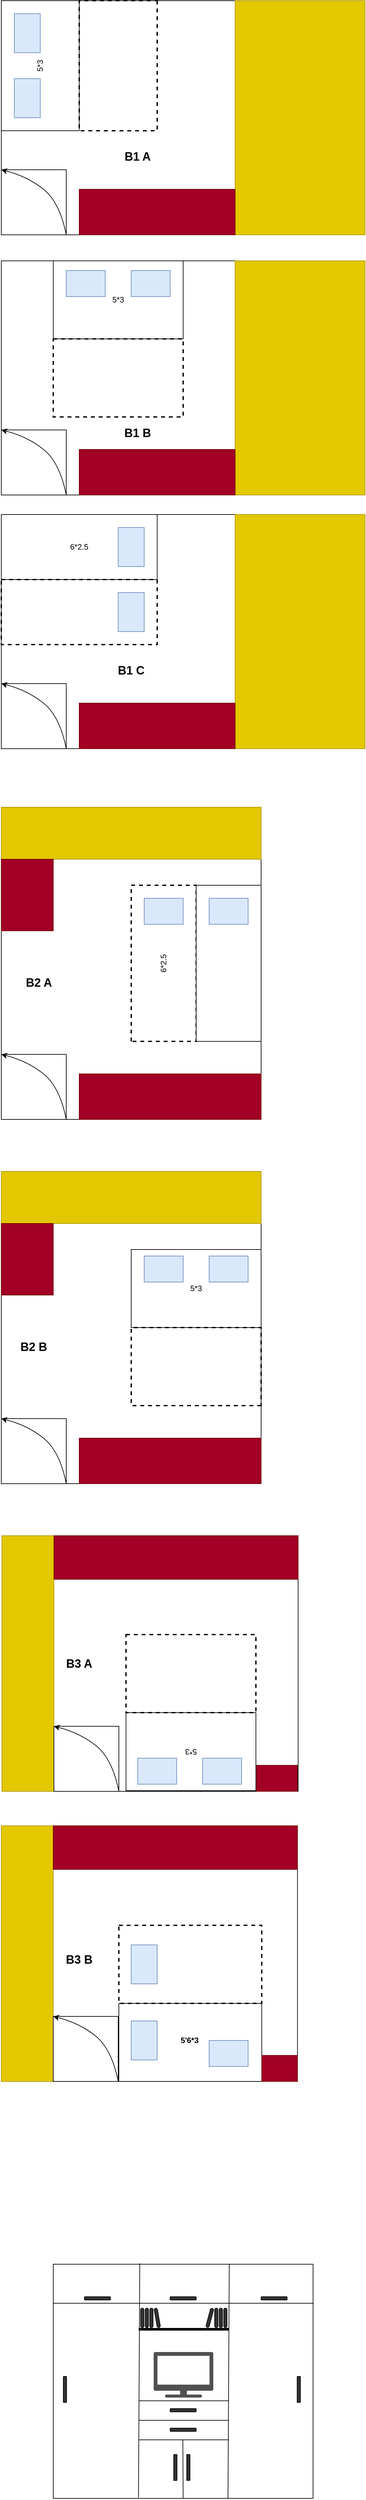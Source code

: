 <mxfile version="14.7.6" type="github">
  <diagram id="ZkYAFQrB4FQ_Co6BY5Ft" name="Page-1">
    <mxGraphModel dx="1319" dy="1537" grid="1" gridSize="10" guides="1" tooltips="1" connect="1" arrows="1" fold="1" page="0" pageScale="1" pageWidth="827" pageHeight="1169" math="0" shadow="0">
      <root>
        <mxCell id="0" />
        <mxCell id="1" parent="0" />
        <mxCell id="LpJt9IebrQdKaDS4yMnM-16" value="" style="whiteSpace=wrap;html=1;fillColor=none;" parent="1" vertex="1">
          <mxGeometry x="-720" y="-370" width="360" height="360" as="geometry" />
        </mxCell>
        <mxCell id="LpJt9IebrQdKaDS4yMnM-1" value="" style="whiteSpace=wrap;html=1;fillColor=none;" parent="1" vertex="1">
          <mxGeometry x="-720" y="-760" width="360" height="360" as="geometry" />
        </mxCell>
        <mxCell id="LpJt9IebrQdKaDS4yMnM-3" value="" style="rounded=0;whiteSpace=wrap;html=1;fillColor=#e3c800;strokeColor=#B09500;fontColor=#ffffff;" parent="1" vertex="1">
          <mxGeometry x="-360" y="-760" width="200" height="360" as="geometry" />
        </mxCell>
        <mxCell id="LpJt9IebrQdKaDS4yMnM-6" value="" style="rounded=0;whiteSpace=wrap;html=1;fillColor=#a20025;strokeColor=#6F0000;fontColor=#ffffff;" parent="1" vertex="1">
          <mxGeometry x="-600" y="-470" width="240" height="70" as="geometry" />
        </mxCell>
        <mxCell id="LpJt9IebrQdKaDS4yMnM-12" value="" style="group;dashed=1;strokeWidth=2;" parent="1" vertex="1" connectable="0">
          <mxGeometry x="-640" y="-760" width="200" height="240" as="geometry" />
        </mxCell>
        <mxCell id="LpJt9IebrQdKaDS4yMnM-9" value="5*3" style="rounded=0;whiteSpace=wrap;html=1;" parent="LpJt9IebrQdKaDS4yMnM-12" vertex="1">
          <mxGeometry width="200" height="120" as="geometry" />
        </mxCell>
        <mxCell id="LpJt9IebrQdKaDS4yMnM-10" value="" style="rounded=0;whiteSpace=wrap;html=1;fillColor=none;dashed=1;strokeWidth=2;" parent="LpJt9IebrQdKaDS4yMnM-12" vertex="1">
          <mxGeometry y="120" width="200" height="120" as="geometry" />
        </mxCell>
        <mxCell id="LpJt9IebrQdKaDS4yMnM-146" value="" style="rounded=0;whiteSpace=wrap;html=1;fillColor=#dae8fc;strokeColor=#6c8ebf;rotation=-90;" parent="LpJt9IebrQdKaDS4yMnM-12" vertex="1">
          <mxGeometry x="30" y="5" width="40" height="60" as="geometry" />
        </mxCell>
        <mxCell id="LpJt9IebrQdKaDS4yMnM-147" value="" style="rounded=0;whiteSpace=wrap;html=1;fillColor=#dae8fc;strokeColor=#6c8ebf;rotation=-90;" parent="LpJt9IebrQdKaDS4yMnM-12" vertex="1">
          <mxGeometry x="130" y="5" width="40" height="60" as="geometry" />
        </mxCell>
        <mxCell id="LpJt9IebrQdKaDS4yMnM-18" value="" style="rounded=0;whiteSpace=wrap;html=1;fillColor=#e3c800;strokeColor=#B09500;fontColor=#ffffff;" parent="1" vertex="1">
          <mxGeometry x="-360" y="-370" width="200" height="360" as="geometry" />
        </mxCell>
        <mxCell id="LpJt9IebrQdKaDS4yMnM-20" value="" style="rounded=0;whiteSpace=wrap;html=1;fillColor=#a20025;strokeColor=#6F0000;fontColor=#ffffff;" parent="1" vertex="1">
          <mxGeometry x="-600" y="-80" width="240" height="70" as="geometry" />
        </mxCell>
        <mxCell id="LpJt9IebrQdKaDS4yMnM-32" value="" style="whiteSpace=wrap;html=1;fillColor=none;" parent="1" vertex="1">
          <mxGeometry x="-720" y="-1160" width="360" height="360" as="geometry" />
        </mxCell>
        <mxCell id="LpJt9IebrQdKaDS4yMnM-34" value="" style="rounded=0;whiteSpace=wrap;html=1;fillColor=#e3c800;strokeColor=#B09500;fontColor=#ffffff;" parent="1" vertex="1">
          <mxGeometry x="-360" y="-1160" width="200" height="360" as="geometry" />
        </mxCell>
        <mxCell id="LpJt9IebrQdKaDS4yMnM-36" value="" style="rounded=0;whiteSpace=wrap;html=1;fillColor=#a20025;strokeColor=#6F0000;fontColor=#ffffff;" parent="1" vertex="1">
          <mxGeometry x="-600" y="-870" width="240" height="70" as="geometry" />
        </mxCell>
        <mxCell id="LpJt9IebrQdKaDS4yMnM-37" value="" style="group;rotation=-90;" parent="1" vertex="1" connectable="0">
          <mxGeometry x="-700" y="-1180" width="200" height="240" as="geometry" />
        </mxCell>
        <mxCell id="LpJt9IebrQdKaDS4yMnM-40" value="" style="group;rotation=-90;" parent="LpJt9IebrQdKaDS4yMnM-37" vertex="1" connectable="0">
          <mxGeometry width="200" height="240" as="geometry" />
        </mxCell>
        <mxCell id="LpJt9IebrQdKaDS4yMnM-38" value="5*3" style="rounded=0;whiteSpace=wrap;html=1;direction=west;rotation=-90;" parent="LpJt9IebrQdKaDS4yMnM-40" vertex="1">
          <mxGeometry x="-60" y="60" width="200" height="120" as="geometry" />
        </mxCell>
        <mxCell id="LpJt9IebrQdKaDS4yMnM-39" value="" style="rounded=0;whiteSpace=wrap;html=1;direction=west;rotation=-90;fillColor=none;dashed=1;strokeWidth=2;" parent="LpJt9IebrQdKaDS4yMnM-40" vertex="1">
          <mxGeometry x="60" y="60" width="200" height="120" as="geometry" />
        </mxCell>
        <mxCell id="LpJt9IebrQdKaDS4yMnM-143" value="" style="rounded=0;whiteSpace=wrap;html=1;fillColor=#dae8fc;strokeColor=#6c8ebf;" parent="LpJt9IebrQdKaDS4yMnM-40" vertex="1">
          <mxGeometry y="40" width="40" height="60" as="geometry" />
        </mxCell>
        <mxCell id="LpJt9IebrQdKaDS4yMnM-145" value="" style="rounded=0;whiteSpace=wrap;html=1;fillColor=#dae8fc;strokeColor=#6c8ebf;rotation=-180;" parent="LpJt9IebrQdKaDS4yMnM-40" vertex="1">
          <mxGeometry y="140" width="40" height="60" as="geometry" />
        </mxCell>
        <mxCell id="LpJt9IebrQdKaDS4yMnM-14" value="6*2.5" style="rounded=0;whiteSpace=wrap;html=1;" parent="1" vertex="1">
          <mxGeometry x="-720" y="-370" width="240" height="100" as="geometry" />
        </mxCell>
        <mxCell id="LpJt9IebrQdKaDS4yMnM-15" value="" style="rounded=0;whiteSpace=wrap;html=1;fillColor=none;dashed=1;strokeWidth=2;" parent="1" vertex="1">
          <mxGeometry x="-720" y="-270" width="240" height="100" as="geometry" />
        </mxCell>
        <mxCell id="LpJt9IebrQdKaDS4yMnM-49" value="" style="rounded=0;whiteSpace=wrap;html=1;fillColor=#dae8fc;strokeColor=#6c8ebf;" parent="1" vertex="1">
          <mxGeometry x="-540" y="-350" width="40" height="60" as="geometry" />
        </mxCell>
        <mxCell id="LpJt9IebrQdKaDS4yMnM-50" value="" style="rounded=0;whiteSpace=wrap;html=1;fillColor=#dae8fc;strokeColor=#6c8ebf;" parent="1" vertex="1">
          <mxGeometry x="-540" y="-250" width="40" height="60" as="geometry" />
        </mxCell>
        <mxCell id="LpJt9IebrQdKaDS4yMnM-88" value="" style="whiteSpace=wrap;html=1;fillColor=none;" parent="1" vertex="1">
          <mxGeometry x="-639" y="1200" width="376" height="393" as="geometry" />
        </mxCell>
        <mxCell id="LpJt9IebrQdKaDS4yMnM-90" value="" style="rounded=0;whiteSpace=wrap;html=1;fillColor=#e3c800;strokeColor=#B09500;fontColor=#ffffff;" parent="1" vertex="1">
          <mxGeometry x="-719" y="1200" width="80" height="393" as="geometry" />
        </mxCell>
        <mxCell id="LpJt9IebrQdKaDS4yMnM-91" value="" style="rounded=0;whiteSpace=wrap;html=1;fillColor=#a20025;strokeColor=#6F0000;fontColor=#ffffff;" parent="1" vertex="1">
          <mxGeometry x="-639" y="1200" width="376" height="67" as="geometry" />
        </mxCell>
        <mxCell id="LpJt9IebrQdKaDS4yMnM-97" value="" style="rounded=0;whiteSpace=wrap;html=1;fillColor=#a20025;strokeColor=#6F0000;fontColor=#ffffff;" parent="1" vertex="1">
          <mxGeometry x="-328" y="1553" width="64" height="40" as="geometry" />
        </mxCell>
        <mxCell id="LpJt9IebrQdKaDS4yMnM-98" value="" style="group;rotation=-180;" parent="1" vertex="1" connectable="0">
          <mxGeometry x="-528" y="1352" width="200" height="240" as="geometry" />
        </mxCell>
        <mxCell id="LpJt9IebrQdKaDS4yMnM-99" value="" style="group;rotation=-180;fillColor=none;dashed=1;strokeWidth=2;" parent="LpJt9IebrQdKaDS4yMnM-98" vertex="1" connectable="0">
          <mxGeometry width="200" height="240" as="geometry" />
        </mxCell>
        <mxCell id="LpJt9IebrQdKaDS4yMnM-100" value="5*3" style="rounded=0;whiteSpace=wrap;html=1;direction=west;rotation=-180;" parent="LpJt9IebrQdKaDS4yMnM-99" vertex="1">
          <mxGeometry y="120" width="200" height="120" as="geometry" />
        </mxCell>
        <mxCell id="LpJt9IebrQdKaDS4yMnM-101" value="" style="rounded=0;whiteSpace=wrap;html=1;direction=west;rotation=-180;fillColor=none;dashed=1;strokeWidth=2;" parent="LpJt9IebrQdKaDS4yMnM-99" vertex="1">
          <mxGeometry width="200" height="120" as="geometry" />
        </mxCell>
        <mxCell id="LpJt9IebrQdKaDS4yMnM-171" value="" style="rounded=0;whiteSpace=wrap;html=1;fillColor=#dae8fc;strokeColor=#6c8ebf;rotation=-90;" parent="LpJt9IebrQdKaDS4yMnM-99" vertex="1">
          <mxGeometry x="28" y="180" width="40" height="60" as="geometry" />
        </mxCell>
        <mxCell id="LpJt9IebrQdKaDS4yMnM-172" value="" style="rounded=0;whiteSpace=wrap;html=1;fillColor=#dae8fc;strokeColor=#6c8ebf;rotation=-90;" parent="LpJt9IebrQdKaDS4yMnM-99" vertex="1">
          <mxGeometry x="128" y="180" width="40" height="60" as="geometry" />
        </mxCell>
        <mxCell id="LpJt9IebrQdKaDS4yMnM-107" value="" style="whiteSpace=wrap;html=1;fillColor=none;" parent="1" vertex="1">
          <mxGeometry x="-640" y="1646" width="376" height="393" as="geometry" />
        </mxCell>
        <mxCell id="LpJt9IebrQdKaDS4yMnM-109" value="" style="rounded=0;whiteSpace=wrap;html=1;fillColor=#e3c800;strokeColor=#B09500;fontColor=#ffffff;" parent="1" vertex="1">
          <mxGeometry x="-720" y="1646" width="80" height="393" as="geometry" />
        </mxCell>
        <mxCell id="LpJt9IebrQdKaDS4yMnM-110" value="" style="rounded=0;whiteSpace=wrap;html=1;fillColor=#a20025;strokeColor=#6F0000;fontColor=#ffffff;" parent="1" vertex="1">
          <mxGeometry x="-640" y="1646" width="376" height="67" as="geometry" />
        </mxCell>
        <mxCell id="LpJt9IebrQdKaDS4yMnM-117" value="" style="group;rotation=-180;" parent="1" vertex="1" connectable="0">
          <mxGeometry x="-520" y="1799" width="200" height="240" as="geometry" />
        </mxCell>
        <mxCell id="LpJt9IebrQdKaDS4yMnM-118" value="" style="group;rotation=-180;fillColor=none;" parent="LpJt9IebrQdKaDS4yMnM-117" vertex="1" connectable="0">
          <mxGeometry x="-20" y="-3" width="200" height="240" as="geometry" />
        </mxCell>
        <mxCell id="LpJt9IebrQdKaDS4yMnM-119" value="" style="rounded=0;whiteSpace=wrap;html=1;direction=west;rotation=-180;" parent="LpJt9IebrQdKaDS4yMnM-118" vertex="1">
          <mxGeometry x="1" y="123" width="220" height="120" as="geometry" />
        </mxCell>
        <mxCell id="LpJt9IebrQdKaDS4yMnM-120" value="" style="rounded=0;whiteSpace=wrap;html=1;direction=west;rotation=-180;fillColor=none;dashed=1;strokeWidth=2;" parent="LpJt9IebrQdKaDS4yMnM-118" vertex="1">
          <mxGeometry x="1" y="3" width="220" height="120" as="geometry" />
        </mxCell>
        <mxCell id="LpJt9IebrQdKaDS4yMnM-121" value="" style="rounded=0;whiteSpace=wrap;html=1;fillColor=#dae8fc;strokeColor=#6c8ebf;" parent="LpJt9IebrQdKaDS4yMnM-118" vertex="1">
          <mxGeometry x="20" y="150" width="40" height="60" as="geometry" />
        </mxCell>
        <mxCell id="LpJt9IebrQdKaDS4yMnM-122" value="" style="rounded=0;whiteSpace=wrap;html=1;fillColor=#dae8fc;strokeColor=#6c8ebf;" parent="LpJt9IebrQdKaDS4yMnM-118" vertex="1">
          <mxGeometry x="20" y="33" width="40" height="60" as="geometry" />
        </mxCell>
        <mxCell id="szGgx06OWhjKix8JStCV-1" value="&lt;b&gt;5&#39;6*3&lt;/b&gt;" style="text;html=1;strokeColor=none;fillColor=none;align=center;verticalAlign=middle;whiteSpace=wrap;rounded=0;dashed=1;" parent="LpJt9IebrQdKaDS4yMnM-118" vertex="1">
          <mxGeometry x="90" y="170" width="40" height="20" as="geometry" />
        </mxCell>
        <mxCell id="LpJt9IebrQdKaDS4yMnM-124" value="" style="rounded=0;whiteSpace=wrap;html=1;fillColor=#dae8fc;rotation=90;strokeColor=#6c8ebf;" parent="1" vertex="1">
          <mxGeometry x="-390" y="1966" width="40" height="60" as="geometry" />
        </mxCell>
        <mxCell id="LpJt9IebrQdKaDS4yMnM-132" value="" style="rounded=0;whiteSpace=wrap;html=1;fillColor=#a20025;strokeColor=#6F0000;fontColor=#ffffff;" parent="1" vertex="1">
          <mxGeometry x="-319" y="1999" width="55" height="40" as="geometry" />
        </mxCell>
        <mxCell id="LpJt9IebrQdKaDS4yMnM-139" value="" style="group" parent="1" vertex="1" connectable="0">
          <mxGeometry x="-720" y="-900" width="100" height="100" as="geometry" />
        </mxCell>
        <mxCell id="LpJt9IebrQdKaDS4yMnM-33" value="" style="rounded=0;whiteSpace=wrap;html=1;" parent="LpJt9IebrQdKaDS4yMnM-139" vertex="1">
          <mxGeometry width="100" height="100" as="geometry" />
        </mxCell>
        <mxCell id="LpJt9IebrQdKaDS4yMnM-135" value="" style="curved=1;endArrow=classic;html=1;entryX=0;entryY=0;entryDx=0;entryDy=0;exitX=1;exitY=1;exitDx=0;exitDy=0;" parent="LpJt9IebrQdKaDS4yMnM-139" source="LpJt9IebrQdKaDS4yMnM-33" target="LpJt9IebrQdKaDS4yMnM-33" edge="1">
          <mxGeometry width="50" height="50" relative="1" as="geometry">
            <mxPoint x="40" y="80" as="sourcePoint" />
            <mxPoint x="90" y="30" as="targetPoint" />
            <Array as="points">
              <mxPoint x="90" y="50" />
              <mxPoint x="40" y="10" />
            </Array>
          </mxGeometry>
        </mxCell>
        <mxCell id="LpJt9IebrQdKaDS4yMnM-140" value="" style="group" parent="1" vertex="1" connectable="0">
          <mxGeometry x="-720" y="-500" width="100" height="100" as="geometry" />
        </mxCell>
        <mxCell id="LpJt9IebrQdKaDS4yMnM-141" value="" style="rounded=0;whiteSpace=wrap;html=1;" parent="LpJt9IebrQdKaDS4yMnM-140" vertex="1">
          <mxGeometry width="100" height="100" as="geometry" />
        </mxCell>
        <mxCell id="LpJt9IebrQdKaDS4yMnM-142" value="" style="curved=1;endArrow=classic;html=1;entryX=0;entryY=0;entryDx=0;entryDy=0;exitX=1;exitY=1;exitDx=0;exitDy=0;" parent="LpJt9IebrQdKaDS4yMnM-140" source="LpJt9IebrQdKaDS4yMnM-141" target="LpJt9IebrQdKaDS4yMnM-141" edge="1">
          <mxGeometry width="50" height="50" relative="1" as="geometry">
            <mxPoint x="40" y="80" as="sourcePoint" />
            <mxPoint x="90" y="30" as="targetPoint" />
            <Array as="points">
              <mxPoint x="90" y="50" />
              <mxPoint x="40" y="10" />
            </Array>
          </mxGeometry>
        </mxCell>
        <mxCell id="LpJt9IebrQdKaDS4yMnM-148" value="" style="group" parent="1" vertex="1" connectable="0">
          <mxGeometry x="-720" y="-110" width="100" height="100" as="geometry" />
        </mxCell>
        <mxCell id="LpJt9IebrQdKaDS4yMnM-149" value="" style="rounded=0;whiteSpace=wrap;html=1;" parent="LpJt9IebrQdKaDS4yMnM-148" vertex="1">
          <mxGeometry width="100" height="100" as="geometry" />
        </mxCell>
        <mxCell id="LpJt9IebrQdKaDS4yMnM-150" value="" style="curved=1;endArrow=classic;html=1;entryX=0;entryY=0;entryDx=0;entryDy=0;exitX=1;exitY=1;exitDx=0;exitDy=0;" parent="LpJt9IebrQdKaDS4yMnM-148" source="LpJt9IebrQdKaDS4yMnM-149" target="LpJt9IebrQdKaDS4yMnM-149" edge="1">
          <mxGeometry width="50" height="50" relative="1" as="geometry">
            <mxPoint x="40" y="80" as="sourcePoint" />
            <mxPoint x="90" y="30" as="targetPoint" />
            <Array as="points">
              <mxPoint x="90" y="50" />
              <mxPoint x="40" y="10" />
            </Array>
          </mxGeometry>
        </mxCell>
        <mxCell id="LpJt9IebrQdKaDS4yMnM-154" value="" style="group;rotation=0;" parent="1" vertex="1" connectable="0">
          <mxGeometry x="-722" y="80.0" width="401" height="480" as="geometry" />
        </mxCell>
        <mxCell id="LpJt9IebrQdKaDS4yMnM-52" value="" style="whiteSpace=wrap;html=1;fillColor=none;rotation=0;" parent="LpJt9IebrQdKaDS4yMnM-154" vertex="1">
          <mxGeometry x="2" y="80" width="400" height="400" as="geometry" />
        </mxCell>
        <mxCell id="LpJt9IebrQdKaDS4yMnM-54" value="" style="rounded=0;whiteSpace=wrap;html=1;fillColor=#e3c800;strokeColor=#B09500;fontColor=#ffffff;rotation=-90;" parent="LpJt9IebrQdKaDS4yMnM-154" vertex="1">
          <mxGeometry x="162" y="-160" width="80" height="400" as="geometry" />
        </mxCell>
        <mxCell id="LpJt9IebrQdKaDS4yMnM-56" value="" style="rounded=0;whiteSpace=wrap;html=1;fillColor=#a20025;strokeColor=#6F0000;fontColor=#ffffff;rotation=0;" parent="LpJt9IebrQdKaDS4yMnM-154" vertex="1">
          <mxGeometry x="122" y="410" width="280" height="70" as="geometry" />
        </mxCell>
        <mxCell id="LpJt9IebrQdKaDS4yMnM-62" value="" style="rounded=0;whiteSpace=wrap;html=1;fillColor=#a20025;strokeColor=#6F0000;fontColor=#ffffff;rotation=0;" parent="LpJt9IebrQdKaDS4yMnM-154" vertex="1">
          <mxGeometry x="2" y="80" width="80" height="110" as="geometry" />
        </mxCell>
        <mxCell id="LpJt9IebrQdKaDS4yMnM-57" value="6*2.5" style="rounded=0;whiteSpace=wrap;html=1;rotation=-90;fillColor=none;dashed=1;strokeWidth=2;" parent="LpJt9IebrQdKaDS4yMnM-154" vertex="1">
          <mxGeometry x="132" y="190" width="240" height="100" as="geometry" />
        </mxCell>
        <mxCell id="LpJt9IebrQdKaDS4yMnM-58" value="" style="rounded=0;whiteSpace=wrap;html=1;rotation=-90;" parent="LpJt9IebrQdKaDS4yMnM-154" vertex="1">
          <mxGeometry x="232" y="190" width="240" height="100" as="geometry" />
        </mxCell>
        <mxCell id="LpJt9IebrQdKaDS4yMnM-59" value="" style="rounded=0;whiteSpace=wrap;html=1;fillColor=#dae8fc;strokeColor=#6c8ebf;rotation=-90;" parent="LpJt9IebrQdKaDS4yMnM-154" vertex="1">
          <mxGeometry x="232" y="130" width="40" height="60" as="geometry" />
        </mxCell>
        <mxCell id="LpJt9IebrQdKaDS4yMnM-60" value="" style="rounded=0;whiteSpace=wrap;html=1;fillColor=#dae8fc;strokeColor=#6c8ebf;rotation=-90;" parent="LpJt9IebrQdKaDS4yMnM-154" vertex="1">
          <mxGeometry x="332" y="130" width="40" height="60" as="geometry" />
        </mxCell>
        <mxCell id="LpJt9IebrQdKaDS4yMnM-177" value="&lt;b&gt;&lt;font style=&quot;font-size: 18px&quot;&gt;B2 A&lt;/font&gt;&lt;/b&gt;" style="text;html=1;strokeColor=none;fillColor=none;align=center;verticalAlign=middle;whiteSpace=wrap;rounded=0;dashed=1;" parent="LpJt9IebrQdKaDS4yMnM-154" vertex="1">
          <mxGeometry x="30" y="260" width="60" height="20" as="geometry" />
        </mxCell>
        <mxCell id="LpJt9IebrQdKaDS4yMnM-151" value="" style="group;rotation=0;" parent="LpJt9IebrQdKaDS4yMnM-154" vertex="1" connectable="0">
          <mxGeometry x="2" y="380" width="100" height="100" as="geometry" />
        </mxCell>
        <mxCell id="LpJt9IebrQdKaDS4yMnM-152" value="" style="rounded=0;whiteSpace=wrap;html=1;rotation=0;" parent="LpJt9IebrQdKaDS4yMnM-151" vertex="1">
          <mxGeometry width="100" height="100" as="geometry" />
        </mxCell>
        <mxCell id="LpJt9IebrQdKaDS4yMnM-153" value="" style="curved=1;endArrow=classic;html=1;entryX=0;entryY=0;entryDx=0;entryDy=0;exitX=1;exitY=1;exitDx=0;exitDy=0;" parent="LpJt9IebrQdKaDS4yMnM-151" source="LpJt9IebrQdKaDS4yMnM-152" target="LpJt9IebrQdKaDS4yMnM-152" edge="1">
          <mxGeometry width="50" height="50" relative="1" as="geometry">
            <mxPoint x="40" y="80" as="sourcePoint" />
            <mxPoint x="90" y="30" as="targetPoint" />
            <Array as="points">
              <mxPoint x="90" y="50" />
              <mxPoint x="40" y="10" />
            </Array>
          </mxGeometry>
        </mxCell>
        <mxCell id="LpJt9IebrQdKaDS4yMnM-158" value="" style="group;rotation=0;" parent="1" vertex="1" connectable="0">
          <mxGeometry x="-720" y="640" width="400" height="480" as="geometry" />
        </mxCell>
        <mxCell id="LpJt9IebrQdKaDS4yMnM-63" value="" style="whiteSpace=wrap;html=1;fillColor=none;rotation=0;" parent="LpJt9IebrQdKaDS4yMnM-158" vertex="1">
          <mxGeometry y="80" width="400" height="400" as="geometry" />
        </mxCell>
        <mxCell id="LpJt9IebrQdKaDS4yMnM-65" value="" style="rounded=0;whiteSpace=wrap;html=1;fillColor=#e3c800;strokeColor=#B09500;fontColor=#ffffff;rotation=-90;" parent="LpJt9IebrQdKaDS4yMnM-158" vertex="1">
          <mxGeometry x="160" y="-160" width="80" height="400" as="geometry" />
        </mxCell>
        <mxCell id="LpJt9IebrQdKaDS4yMnM-67" value="" style="rounded=0;whiteSpace=wrap;html=1;fillColor=#a20025;strokeColor=#6F0000;fontColor=#ffffff;rotation=0;" parent="LpJt9IebrQdKaDS4yMnM-158" vertex="1">
          <mxGeometry x="120" y="410" width="280" height="70" as="geometry" />
        </mxCell>
        <mxCell id="LpJt9IebrQdKaDS4yMnM-73" value="" style="rounded=0;whiteSpace=wrap;html=1;fillColor=#a20025;strokeColor=#6F0000;fontColor=#ffffff;rotation=0;" parent="LpJt9IebrQdKaDS4yMnM-158" vertex="1">
          <mxGeometry y="80" width="80" height="110" as="geometry" />
        </mxCell>
        <mxCell id="LpJt9IebrQdKaDS4yMnM-74" value="" style="group;rotation=0;" parent="LpJt9IebrQdKaDS4yMnM-158" vertex="1" connectable="0">
          <mxGeometry x="200" y="120" width="200" height="240" as="geometry" />
        </mxCell>
        <mxCell id="LpJt9IebrQdKaDS4yMnM-75" value="" style="group;rotation=0;fillColor=none;" parent="LpJt9IebrQdKaDS4yMnM-74" vertex="1" connectable="0">
          <mxGeometry width="200" height="240" as="geometry" />
        </mxCell>
        <mxCell id="LpJt9IebrQdKaDS4yMnM-76" value="5*3" style="rounded=0;whiteSpace=wrap;html=1;direction=west;rotation=0;" parent="LpJt9IebrQdKaDS4yMnM-75" vertex="1">
          <mxGeometry width="200" height="120" as="geometry" />
        </mxCell>
        <mxCell id="LpJt9IebrQdKaDS4yMnM-77" value="" style="rounded=0;whiteSpace=wrap;html=1;direction=west;rotation=0;fillColor=none;dashed=1;strokeWidth=2;" parent="LpJt9IebrQdKaDS4yMnM-75" vertex="1">
          <mxGeometry y="120" width="200" height="120" as="geometry" />
        </mxCell>
        <mxCell id="LpJt9IebrQdKaDS4yMnM-169" value="" style="rounded=0;whiteSpace=wrap;html=1;fillColor=#dae8fc;strokeColor=#6c8ebf;rotation=-90;" parent="LpJt9IebrQdKaDS4yMnM-75" vertex="1">
          <mxGeometry x="30" width="40" height="60" as="geometry" />
        </mxCell>
        <mxCell id="LpJt9IebrQdKaDS4yMnM-170" value="" style="rounded=0;whiteSpace=wrap;html=1;fillColor=#dae8fc;strokeColor=#6c8ebf;rotation=-90;" parent="LpJt9IebrQdKaDS4yMnM-75" vertex="1">
          <mxGeometry x="130" width="40" height="60" as="geometry" />
        </mxCell>
        <mxCell id="LpJt9IebrQdKaDS4yMnM-155" value="" style="group;rotation=0;" parent="LpJt9IebrQdKaDS4yMnM-158" vertex="1" connectable="0">
          <mxGeometry y="380" width="100" height="100" as="geometry" />
        </mxCell>
        <mxCell id="LpJt9IebrQdKaDS4yMnM-156" value="" style="rounded=0;whiteSpace=wrap;html=1;rotation=0;" parent="LpJt9IebrQdKaDS4yMnM-155" vertex="1">
          <mxGeometry width="100" height="100" as="geometry" />
        </mxCell>
        <mxCell id="LpJt9IebrQdKaDS4yMnM-157" value="" style="curved=1;endArrow=classic;html=1;entryX=0;entryY=0;entryDx=0;entryDy=0;exitX=1;exitY=1;exitDx=0;exitDy=0;" parent="LpJt9IebrQdKaDS4yMnM-155" source="LpJt9IebrQdKaDS4yMnM-156" target="LpJt9IebrQdKaDS4yMnM-156" edge="1">
          <mxGeometry width="50" height="50" relative="1" as="geometry">
            <mxPoint x="40" y="80" as="sourcePoint" />
            <mxPoint x="90" y="30" as="targetPoint" />
            <Array as="points">
              <mxPoint x="90" y="50" />
              <mxPoint x="40" y="10" />
            </Array>
          </mxGeometry>
        </mxCell>
        <mxCell id="LpJt9IebrQdKaDS4yMnM-178" value="&lt;b&gt;&lt;font style=&quot;font-size: 18px&quot;&gt;B2 B&lt;/font&gt;&lt;/b&gt;" style="text;html=1;strokeColor=none;fillColor=none;align=center;verticalAlign=middle;whiteSpace=wrap;rounded=0;dashed=1;" parent="LpJt9IebrQdKaDS4yMnM-158" vertex="1">
          <mxGeometry x="20" y="260" width="60" height="20" as="geometry" />
        </mxCell>
        <mxCell id="LpJt9IebrQdKaDS4yMnM-162" value="" style="group" parent="1" vertex="1" connectable="0">
          <mxGeometry x="-639" y="1493" width="100" height="100" as="geometry" />
        </mxCell>
        <mxCell id="LpJt9IebrQdKaDS4yMnM-163" value="" style="rounded=0;whiteSpace=wrap;html=1;" parent="LpJt9IebrQdKaDS4yMnM-162" vertex="1">
          <mxGeometry width="100" height="100" as="geometry" />
        </mxCell>
        <mxCell id="LpJt9IebrQdKaDS4yMnM-164" value="" style="curved=1;endArrow=classic;html=1;entryX=0;entryY=0;entryDx=0;entryDy=0;exitX=1;exitY=1;exitDx=0;exitDy=0;" parent="LpJt9IebrQdKaDS4yMnM-162" source="LpJt9IebrQdKaDS4yMnM-163" target="LpJt9IebrQdKaDS4yMnM-163" edge="1">
          <mxGeometry width="50" height="50" relative="1" as="geometry">
            <mxPoint x="40" y="80" as="sourcePoint" />
            <mxPoint x="90" y="30" as="targetPoint" />
            <Array as="points">
              <mxPoint x="90" y="50" />
              <mxPoint x="40" y="10" />
            </Array>
          </mxGeometry>
        </mxCell>
        <mxCell id="LpJt9IebrQdKaDS4yMnM-165" value="" style="group" parent="1" vertex="1" connectable="0">
          <mxGeometry x="-640" y="1939" width="100" height="100" as="geometry" />
        </mxCell>
        <mxCell id="LpJt9IebrQdKaDS4yMnM-166" value="" style="rounded=0;whiteSpace=wrap;html=1;" parent="LpJt9IebrQdKaDS4yMnM-165" vertex="1">
          <mxGeometry width="100" height="100" as="geometry" />
        </mxCell>
        <mxCell id="LpJt9IebrQdKaDS4yMnM-167" value="" style="curved=1;endArrow=classic;html=1;entryX=0;entryY=0;entryDx=0;entryDy=0;exitX=1;exitY=1;exitDx=0;exitDy=0;" parent="LpJt9IebrQdKaDS4yMnM-165" source="LpJt9IebrQdKaDS4yMnM-166" target="LpJt9IebrQdKaDS4yMnM-166" edge="1">
          <mxGeometry width="50" height="50" relative="1" as="geometry">
            <mxPoint x="40" y="80" as="sourcePoint" />
            <mxPoint x="90" y="30" as="targetPoint" />
            <Array as="points">
              <mxPoint x="90" y="50" />
              <mxPoint x="40" y="10" />
            </Array>
          </mxGeometry>
        </mxCell>
        <mxCell id="LpJt9IebrQdKaDS4yMnM-173" value="&lt;b&gt;&lt;font style=&quot;font-size: 18px&quot;&gt;B1 A&lt;/font&gt;&lt;/b&gt;" style="text;html=1;strokeColor=none;fillColor=none;align=center;verticalAlign=middle;whiteSpace=wrap;rounded=0;dashed=1;" parent="1" vertex="1">
          <mxGeometry x="-540" y="-930" width="60" height="20" as="geometry" />
        </mxCell>
        <mxCell id="LpJt9IebrQdKaDS4yMnM-175" value="&lt;b&gt;&lt;font style=&quot;font-size: 18px&quot;&gt;B1 B&lt;/font&gt;&lt;/b&gt;" style="text;html=1;strokeColor=none;fillColor=none;align=center;verticalAlign=middle;whiteSpace=wrap;rounded=0;dashed=1;" parent="1" vertex="1">
          <mxGeometry x="-540" y="-505" width="60" height="20" as="geometry" />
        </mxCell>
        <mxCell id="LpJt9IebrQdKaDS4yMnM-176" value="&lt;b&gt;&lt;font style=&quot;font-size: 18px&quot;&gt;B1 C&lt;/font&gt;&lt;/b&gt;" style="text;html=1;strokeColor=none;fillColor=none;align=center;verticalAlign=middle;whiteSpace=wrap;rounded=0;dashed=1;" parent="1" vertex="1">
          <mxGeometry x="-550" y="-140" width="60" height="20" as="geometry" />
        </mxCell>
        <mxCell id="LpJt9IebrQdKaDS4yMnM-179" value="&lt;b&gt;&lt;font style=&quot;font-size: 18px&quot;&gt;B3 A&lt;/font&gt;&lt;/b&gt;" style="text;html=1;strokeColor=none;fillColor=none;align=center;verticalAlign=middle;whiteSpace=wrap;rounded=0;dashed=1;" parent="1" vertex="1">
          <mxGeometry x="-630" y="1386.5" width="60" height="20" as="geometry" />
        </mxCell>
        <mxCell id="LpJt9IebrQdKaDS4yMnM-180" value="&lt;b&gt;&lt;font style=&quot;font-size: 18px&quot;&gt;B3 B&lt;/font&gt;&lt;/b&gt;" style="text;html=1;strokeColor=none;fillColor=none;align=center;verticalAlign=middle;whiteSpace=wrap;rounded=0;dashed=1;" parent="1" vertex="1">
          <mxGeometry x="-630" y="1842" width="60" height="20" as="geometry" />
        </mxCell>
        <mxCell id="iaUl5woXVu4vy6YyLLjF-63" value="" style="group" vertex="1" connectable="0" parent="1">
          <mxGeometry x="-640" y="2320" width="401" height="360" as="geometry" />
        </mxCell>
        <mxCell id="iaUl5woXVu4vy6YyLLjF-14" value="" style="group" vertex="1" connectable="0" parent="iaUl5woXVu4vy6YyLLjF-63">
          <mxGeometry width="401" height="360" as="geometry" />
        </mxCell>
        <mxCell id="iaUl5woXVu4vy6YyLLjF-10" value="" style="rounded=0;whiteSpace=wrap;html=1;" vertex="1" parent="iaUl5woXVu4vy6YyLLjF-14">
          <mxGeometry width="400" height="360" as="geometry" />
        </mxCell>
        <mxCell id="iaUl5woXVu4vy6YyLLjF-11" value="" style="endArrow=none;html=1;entryX=0.333;entryY=-0.003;entryDx=0;entryDy=0;entryPerimeter=0;exitX=0.328;exitY=0.997;exitDx=0;exitDy=0;exitPerimeter=0;" edge="1" parent="iaUl5woXVu4vy6YyLLjF-14" source="iaUl5woXVu4vy6YyLLjF-10" target="iaUl5woXVu4vy6YyLLjF-10">
          <mxGeometry width="50" height="50" relative="1" as="geometry">
            <mxPoint x="320" y="370" as="sourcePoint" />
            <mxPoint x="370" y="320" as="targetPoint" />
          </mxGeometry>
        </mxCell>
        <mxCell id="iaUl5woXVu4vy6YyLLjF-12" value="" style="endArrow=none;html=1;entryX=0.333;entryY=-0.003;entryDx=0;entryDy=0;entryPerimeter=0;exitX=0.328;exitY=0.997;exitDx=0;exitDy=0;exitPerimeter=0;" edge="1" parent="iaUl5woXVu4vy6YyLLjF-14">
          <mxGeometry width="50" height="50" relative="1" as="geometry">
            <mxPoint x="269.0" y="360" as="sourcePoint" />
            <mxPoint x="271.0" as="targetPoint" />
          </mxGeometry>
        </mxCell>
        <mxCell id="iaUl5woXVu4vy6YyLLjF-26" value="" style="endArrow=none;html=1;rounded=1;" edge="1" parent="iaUl5woXVu4vy6YyLLjF-14">
          <mxGeometry width="50" height="50" relative="1" as="geometry">
            <mxPoint x="200" y="360" as="sourcePoint" />
            <mxPoint x="199.5" y="270" as="targetPoint" />
          </mxGeometry>
        </mxCell>
        <mxCell id="iaUl5woXVu4vy6YyLLjF-28" value="" style="pointerEvents=1;shadow=0;dashed=0;html=1;strokeColor=none;fillColor=#505050;labelPosition=center;verticalLabelPosition=bottom;verticalAlign=top;outlineConnect=0;align=center;shape=mxgraph.office.devices.tv;" vertex="1" parent="iaUl5woXVu4vy6YyLLjF-14">
          <mxGeometry x="154.61" y="135" width="91.78" height="70" as="geometry" />
        </mxCell>
        <mxCell id="iaUl5woXVu4vy6YyLLjF-29" value="" style="group" vertex="1" connectable="0" parent="iaUl5woXVu4vy6YyLLjF-14">
          <mxGeometry y="50" width="401" height="10" as="geometry" />
        </mxCell>
        <mxCell id="iaUl5woXVu4vy6YyLLjF-13" value="" style="endArrow=none;html=1;rounded=1;" edge="1" parent="iaUl5woXVu4vy6YyLLjF-29">
          <mxGeometry width="50" height="50" relative="1" as="geometry">
            <mxPoint x="401" y="10" as="sourcePoint" />
            <mxPoint y="10" as="targetPoint" />
          </mxGeometry>
        </mxCell>
        <mxCell id="iaUl5woXVu4vy6YyLLjF-18" value="" style="rounded=1;whiteSpace=wrap;html=1;fillColor=#333333;" vertex="1" parent="iaUl5woXVu4vy6YyLLjF-29">
          <mxGeometry x="180" width="40" height="5" as="geometry" />
        </mxCell>
        <mxCell id="iaUl5woXVu4vy6YyLLjF-69" value="" style="rounded=1;whiteSpace=wrap;html=1;fillColor=#333333;arcSize=50;rotation=90;" vertex="1" parent="iaUl5woXVu4vy6YyLLjF-14">
          <mxGeometry x="136.11" y="80" width="30" height="5" as="geometry" />
        </mxCell>
        <mxCell id="iaUl5woXVu4vy6YyLLjF-70" value="" style="rounded=1;whiteSpace=wrap;html=1;fillColor=#333333;arcSize=50;rotation=90;" vertex="1" parent="iaUl5woXVu4vy6YyLLjF-14">
          <mxGeometry x="129.11" y="80" width="30" height="5" as="geometry" />
        </mxCell>
        <mxCell id="iaUl5woXVu4vy6YyLLjF-71" value="" style="rounded=1;whiteSpace=wrap;html=1;fillColor=#333333;arcSize=50;rotation=90;" vertex="1" parent="iaUl5woXVu4vy6YyLLjF-14">
          <mxGeometry x="122.11" y="80" width="30" height="5" as="geometry" />
        </mxCell>
        <mxCell id="iaUl5woXVu4vy6YyLLjF-72" value="" style="rounded=1;whiteSpace=wrap;html=1;fillColor=#333333;arcSize=50;rotation=80;" vertex="1" parent="iaUl5woXVu4vy6YyLLjF-14">
          <mxGeometry x="145.11" y="80" width="30" height="5" as="geometry" />
        </mxCell>
        <mxCell id="iaUl5woXVu4vy6YyLLjF-15" value="" style="endArrow=none;html=1;rounded=1;" edge="1" parent="iaUl5woXVu4vy6YyLLjF-63">
          <mxGeometry width="50" height="50" as="geometry">
            <mxPoint x="270.5" y="240" as="sourcePoint" />
            <mxPoint x="131.5" y="240" as="targetPoint" />
          </mxGeometry>
        </mxCell>
        <mxCell id="iaUl5woXVu4vy6YyLLjF-16" value="" style="endArrow=none;html=1;rounded=1;" edge="1" parent="iaUl5woXVu4vy6YyLLjF-63">
          <mxGeometry width="50" height="50" as="geometry">
            <mxPoint x="270.5" y="270" as="sourcePoint" />
            <mxPoint x="131.5" y="270" as="targetPoint" />
          </mxGeometry>
        </mxCell>
        <mxCell id="iaUl5woXVu4vy6YyLLjF-19" value="" style="rounded=1;whiteSpace=wrap;html=1;fillColor=#333333;" vertex="1" parent="iaUl5woXVu4vy6YyLLjF-63">
          <mxGeometry x="320" y="50" width="40" height="5" as="geometry" />
        </mxCell>
        <mxCell id="iaUl5woXVu4vy6YyLLjF-20" value="" style="rounded=1;whiteSpace=wrap;html=1;fillColor=#333333;" vertex="1" parent="iaUl5woXVu4vy6YyLLjF-63">
          <mxGeometry x="48" y="50" width="40" height="5" as="geometry" />
        </mxCell>
        <mxCell id="iaUl5woXVu4vy6YyLLjF-21" value="" style="rounded=1;whiteSpace=wrap;html=1;fillColor=#333333;direction=south;" vertex="1" parent="iaUl5woXVu4vy6YyLLjF-63">
          <mxGeometry x="15.5" y="172.5" width="5" height="40" as="geometry" />
        </mxCell>
        <mxCell id="iaUl5woXVu4vy6YyLLjF-22" value="" style="rounded=1;whiteSpace=wrap;html=1;fillColor=#333333;direction=south;" vertex="1" parent="iaUl5woXVu4vy6YyLLjF-63">
          <mxGeometry x="375.5" y="172.5" width="5" height="40" as="geometry" />
        </mxCell>
        <mxCell id="iaUl5woXVu4vy6YyLLjF-23" value="" style="rounded=1;whiteSpace=wrap;html=1;fillColor=#333333;" vertex="1" parent="iaUl5woXVu4vy6YyLLjF-63">
          <mxGeometry x="180" y="252" width="40" height="5" as="geometry" />
        </mxCell>
        <mxCell id="iaUl5woXVu4vy6YyLLjF-24" value="" style="rounded=1;whiteSpace=wrap;html=1;fillColor=#333333;direction=south;" vertex="1" parent="iaUl5woXVu4vy6YyLLjF-63">
          <mxGeometry x="185.5" y="292.5" width="5" height="40" as="geometry" />
        </mxCell>
        <mxCell id="iaUl5woXVu4vy6YyLLjF-25" value="" style="rounded=1;whiteSpace=wrap;html=1;fillColor=#333333;direction=south;" vertex="1" parent="iaUl5woXVu4vy6YyLLjF-63">
          <mxGeometry x="205.5" y="292.5" width="5" height="40" as="geometry" />
        </mxCell>
        <mxCell id="iaUl5woXVu4vy6YyLLjF-59" value="" style="endArrow=none;html=1;rounded=1;" edge="1" parent="iaUl5woXVu4vy6YyLLjF-63">
          <mxGeometry y="-30" width="50" height="50" as="geometry">
            <mxPoint x="270.5" y="210" as="sourcePoint" />
            <mxPoint x="131.5" y="210" as="targetPoint" />
          </mxGeometry>
        </mxCell>
        <mxCell id="iaUl5woXVu4vy6YyLLjF-60" value="" style="endArrow=none;html=1;rounded=1;" edge="1" parent="iaUl5woXVu4vy6YyLLjF-63">
          <mxGeometry y="-30" width="50" height="50" as="geometry">
            <mxPoint x="270.5" y="240" as="sourcePoint" />
            <mxPoint x="131.5" y="240" as="targetPoint" />
          </mxGeometry>
        </mxCell>
        <mxCell id="iaUl5woXVu4vy6YyLLjF-61" value="" style="rounded=1;whiteSpace=wrap;html=1;fillColor=#333333;" vertex="1" parent="iaUl5woXVu4vy6YyLLjF-63">
          <mxGeometry x="180" y="222" width="40" height="5" as="geometry" />
        </mxCell>
        <mxCell id="iaUl5woXVu4vy6YyLLjF-62" value="" style="endArrow=none;html=1;rounded=1;strokeWidth=4;" edge="1" parent="iaUl5woXVu4vy6YyLLjF-63">
          <mxGeometry y="-170" width="50" height="50" as="geometry">
            <mxPoint x="270.5" y="100" as="sourcePoint" />
            <mxPoint x="131.5" y="100" as="targetPoint" />
          </mxGeometry>
        </mxCell>
        <mxCell id="iaUl5woXVu4vy6YyLLjF-65" value="" style="rounded=1;whiteSpace=wrap;html=1;fillColor=#333333;arcSize=50;rotation=90;" vertex="1" parent="1">
          <mxGeometry x="-390" y="2400" width="30" height="5" as="geometry" />
        </mxCell>
        <mxCell id="iaUl5woXVu4vy6YyLLjF-66" value="" style="rounded=1;whiteSpace=wrap;html=1;fillColor=#333333;arcSize=50;rotation=90;" vertex="1" parent="1">
          <mxGeometry x="-397" y="2400" width="30" height="5" as="geometry" />
        </mxCell>
        <mxCell id="iaUl5woXVu4vy6YyLLjF-67" value="" style="rounded=1;whiteSpace=wrap;html=1;fillColor=#333333;arcSize=50;rotation=90;" vertex="1" parent="1">
          <mxGeometry x="-404" y="2400" width="30" height="5" as="geometry" />
        </mxCell>
        <mxCell id="iaUl5woXVu4vy6YyLLjF-68" value="" style="rounded=1;whiteSpace=wrap;html=1;fillColor=#333333;arcSize=50;rotation=105;" vertex="1" parent="1">
          <mxGeometry x="-414" y="2400" width="30" height="5" as="geometry" />
        </mxCell>
      </root>
    </mxGraphModel>
  </diagram>
</mxfile>
